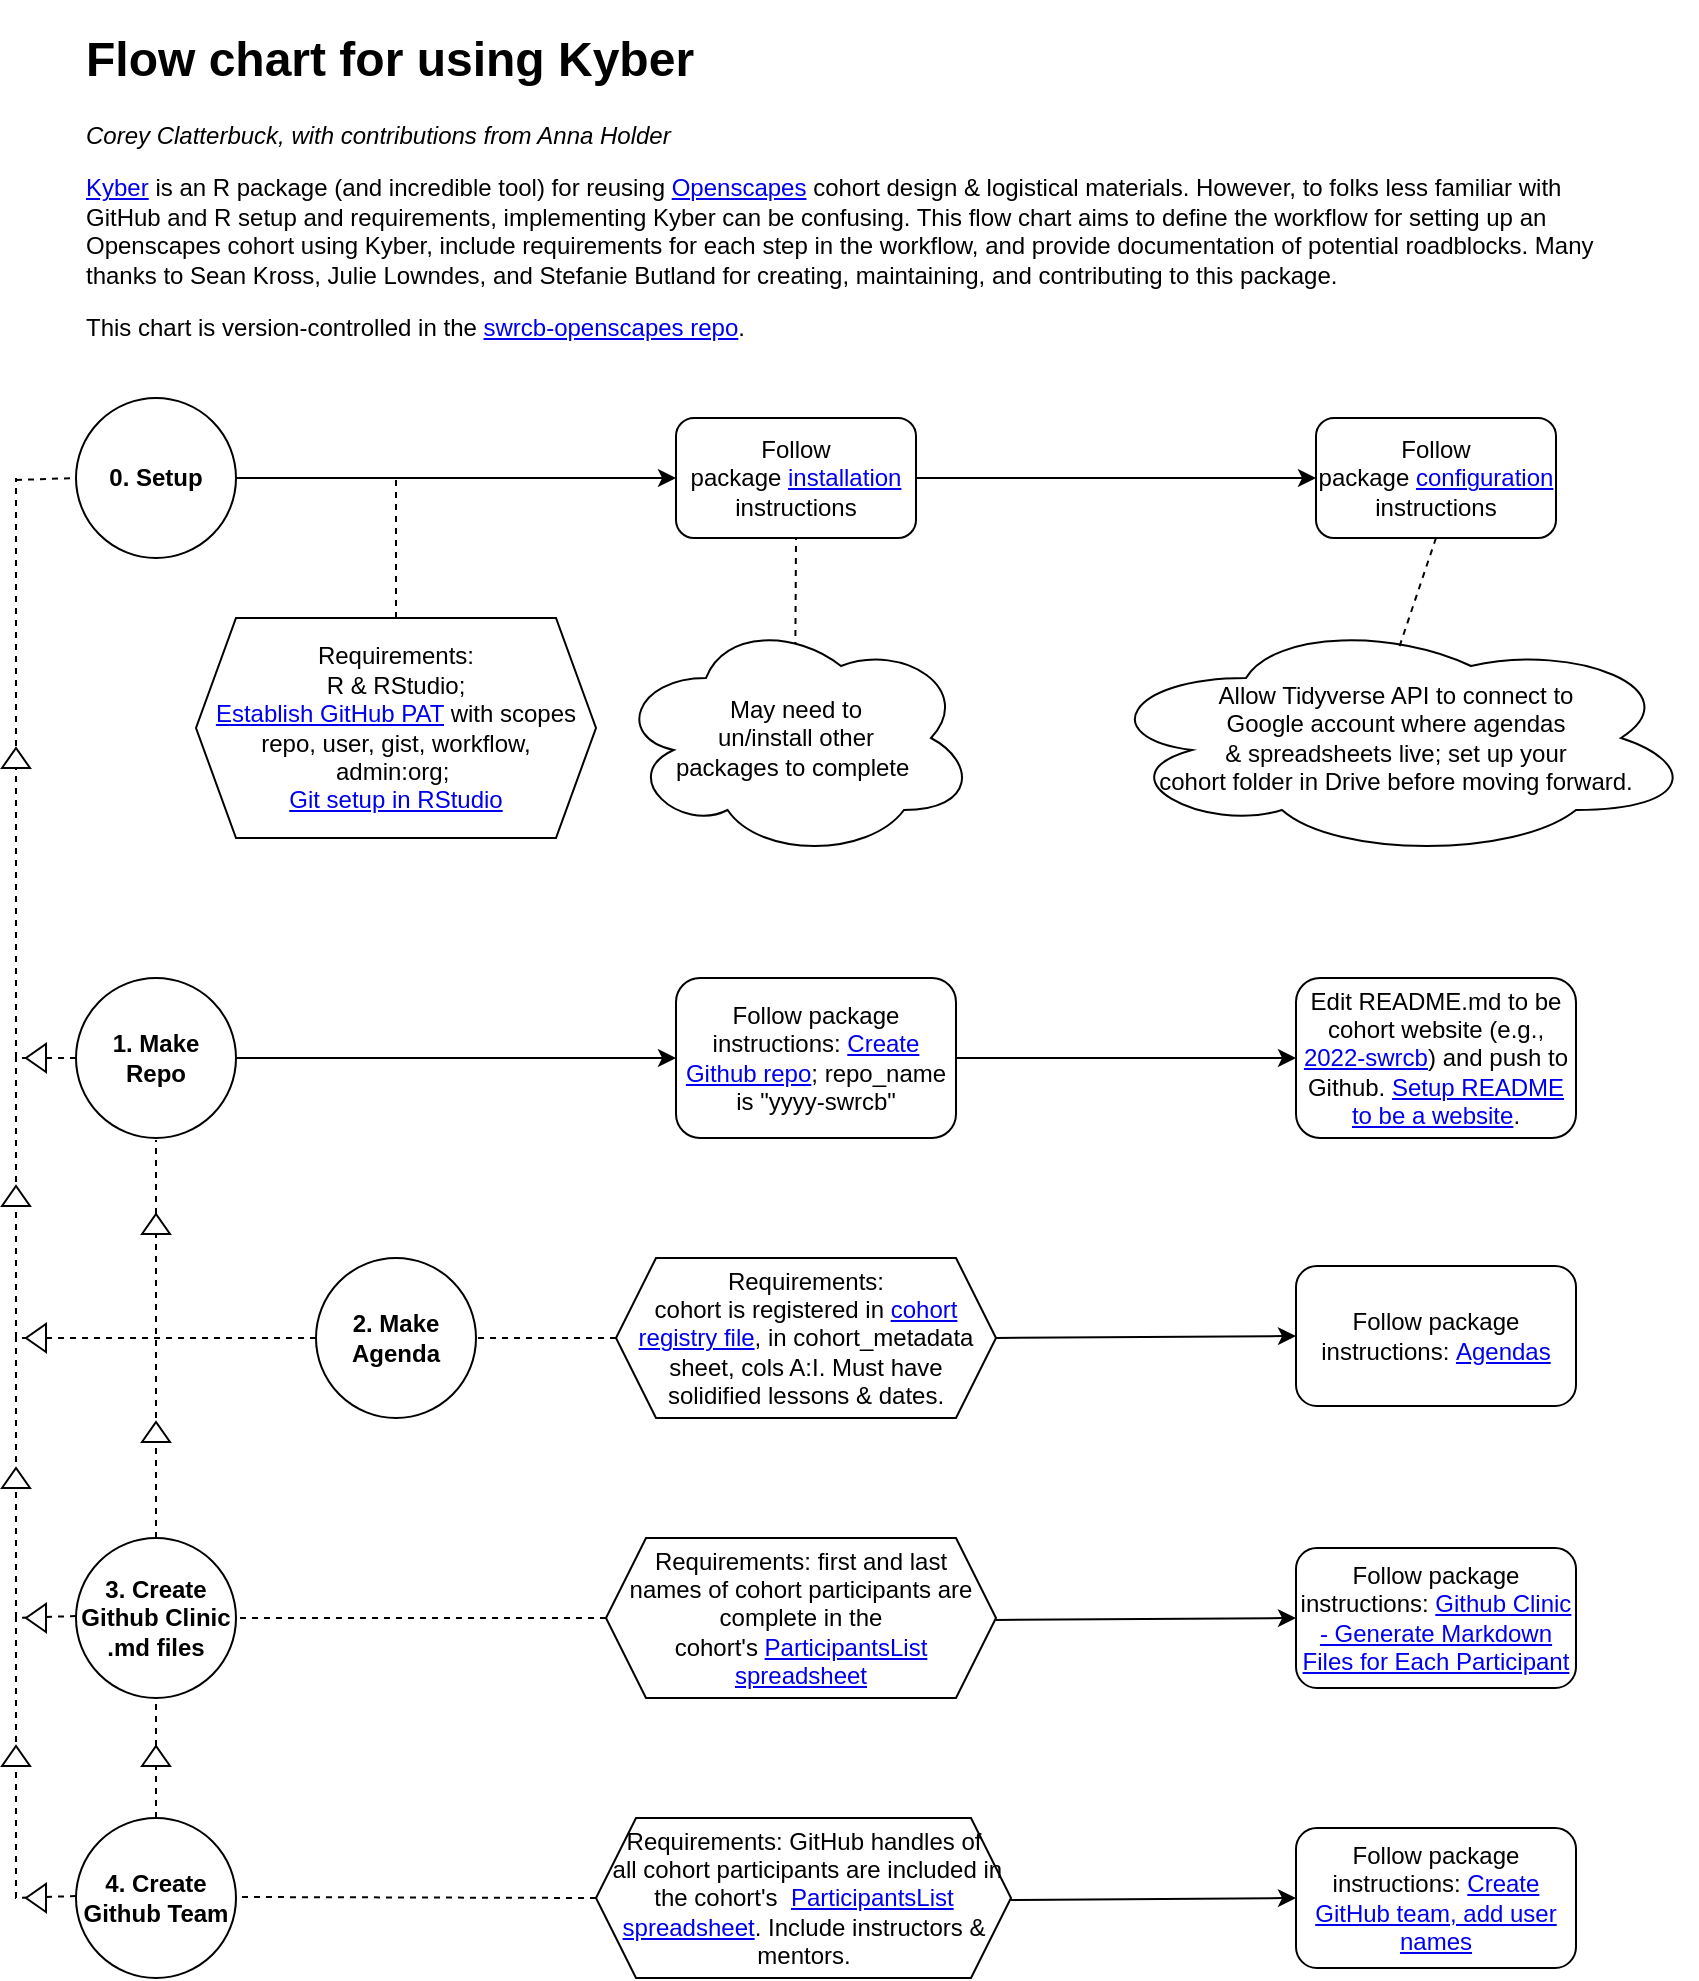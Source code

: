 <mxfile version="21.4.0" type="github">
  <diagram name="Page-1" id="2YBvvXClWsGukQMizWep">
    <mxGraphModel dx="1155" dy="663" grid="1" gridSize="10" guides="1" tooltips="1" connect="1" arrows="1" fold="1" page="1" pageScale="1" pageWidth="850" pageHeight="1100" math="0" shadow="0">
      <root>
        <mxCell id="0" />
        <mxCell id="1" parent="0" />
        <mxCell id="NNKT52EiWI1NoeeISoCc-1" value="Requirements:&lt;br&gt;R &amp;amp; RStudio; &lt;br&gt;&lt;a href=&quot;https://happygitwithr.com/https-pat.html&quot;&gt;Establish GitHub PAT&lt;/a&gt; with scopes repo, user, gist, workflow, &lt;br&gt;admin:org;&amp;nbsp;&lt;br&gt;&lt;a href=&quot;https://happygitwithr.com/connect-intro.html&quot;&gt;Git setup in RStudio&lt;/a&gt;" style="shape=hexagon;perimeter=hexagonPerimeter2;whiteSpace=wrap;html=1;fixedSize=1;" parent="1" vertex="1">
          <mxGeometry x="100" y="309" width="200" height="110" as="geometry" />
        </mxCell>
        <mxCell id="NNKT52EiWI1NoeeISoCc-2" value="&lt;b&gt;0. Setup&lt;/b&gt;" style="ellipse;whiteSpace=wrap;html=1;aspect=fixed;" parent="1" vertex="1">
          <mxGeometry x="40" y="199" width="80" height="80" as="geometry" />
        </mxCell>
        <mxCell id="NNKT52EiWI1NoeeISoCc-3" value="Follow package&amp;nbsp;&lt;a href=&quot;https://github.com/openscapes/kyber#installation&quot;&gt;installation&lt;/a&gt; instructions" style="rounded=1;whiteSpace=wrap;html=1;" parent="1" vertex="1">
          <mxGeometry x="340" y="209" width="120" height="60" as="geometry" />
        </mxCell>
        <mxCell id="NNKT52EiWI1NoeeISoCc-10" value="" style="endArrow=none;dashed=1;html=1;rounded=0;exitX=0.5;exitY=0;exitDx=0;exitDy=0;" parent="1" source="NNKT52EiWI1NoeeISoCc-1" edge="1">
          <mxGeometry width="50" height="50" relative="1" as="geometry">
            <mxPoint x="80" y="359" as="sourcePoint" />
            <mxPoint x="200" y="239" as="targetPoint" />
            <Array as="points" />
          </mxGeometry>
        </mxCell>
        <mxCell id="NNKT52EiWI1NoeeISoCc-12" value="" style="endArrow=none;dashed=1;html=1;rounded=0;entryX=0.5;entryY=1;entryDx=0;entryDy=0;exitX=0.493;exitY=0.1;exitDx=0;exitDy=0;exitPerimeter=0;" parent="1" target="NNKT52EiWI1NoeeISoCc-3" edge="1">
          <mxGeometry width="50" height="50" relative="1" as="geometry">
            <mxPoint x="399.44" y="366" as="sourcePoint" />
            <mxPoint x="400.56" y="309" as="targetPoint" />
          </mxGeometry>
        </mxCell>
        <mxCell id="NNKT52EiWI1NoeeISoCc-13" value="" style="endArrow=classic;html=1;rounded=0;entryX=0;entryY=0.5;entryDx=0;entryDy=0;exitX=1;exitY=0.5;exitDx=0;exitDy=0;" parent="1" source="NNKT52EiWI1NoeeISoCc-2" target="NNKT52EiWI1NoeeISoCc-3" edge="1">
          <mxGeometry width="50" height="50" relative="1" as="geometry">
            <mxPoint x="161" y="304" as="sourcePoint" />
            <mxPoint x="211" y="254" as="targetPoint" />
          </mxGeometry>
        </mxCell>
        <mxCell id="NNKT52EiWI1NoeeISoCc-14" value="Follow package&amp;nbsp;&lt;a href=&quot;https://github.com/openscapes/kyber#configuration&quot;&gt;configuration&lt;/a&gt; instructions" style="rounded=1;whiteSpace=wrap;html=1;" parent="1" vertex="1">
          <mxGeometry x="660" y="209" width="120" height="60" as="geometry" />
        </mxCell>
        <mxCell id="NNKT52EiWI1NoeeISoCc-15" value="" style="endArrow=classic;html=1;rounded=0;entryX=0;entryY=0.5;entryDx=0;entryDy=0;exitX=1;exitY=0.5;exitDx=0;exitDy=0;" parent="1" source="NNKT52EiWI1NoeeISoCc-3" target="NNKT52EiWI1NoeeISoCc-14" edge="1">
          <mxGeometry width="50" height="50" relative="1" as="geometry">
            <mxPoint x="460" y="299" as="sourcePoint" />
            <mxPoint x="510" y="249" as="targetPoint" />
          </mxGeometry>
        </mxCell>
        <mxCell id="NNKT52EiWI1NoeeISoCc-16" value="May need to&lt;br&gt;un/install other&lt;br&gt;packages to complete&amp;nbsp;" style="ellipse;shape=cloud;whiteSpace=wrap;html=1;" parent="1" vertex="1">
          <mxGeometry x="310" y="309" width="180" height="120" as="geometry" />
        </mxCell>
        <mxCell id="NNKT52EiWI1NoeeISoCc-17" value="Allow Tidyverse API to connect to&lt;br&gt;Google account where agendas&lt;br&gt;&amp;amp; spreadsheets live; set up your&lt;br&gt;cohort folder in Drive before moving&amp;nbsp;forward." style="ellipse;shape=cloud;whiteSpace=wrap;html=1;" parent="1" vertex="1">
          <mxGeometry x="550" y="309" width="300" height="120" as="geometry" />
        </mxCell>
        <mxCell id="NNKT52EiWI1NoeeISoCc-20" value="" style="endArrow=none;dashed=1;html=1;rounded=0;exitX=0.506;exitY=0.117;exitDx=0;exitDy=0;exitPerimeter=0;entryX=0.5;entryY=1;entryDx=0;entryDy=0;" parent="1" source="NNKT52EiWI1NoeeISoCc-17" target="NNKT52EiWI1NoeeISoCc-14" edge="1">
          <mxGeometry width="50" height="50" relative="1" as="geometry">
            <mxPoint x="550" y="359" as="sourcePoint" />
            <mxPoint x="600" y="309" as="targetPoint" />
          </mxGeometry>
        </mxCell>
        <mxCell id="NNKT52EiWI1NoeeISoCc-22" value="1. Make&lt;br&gt;Repo" style="ellipse;whiteSpace=wrap;html=1;aspect=fixed;fontStyle=1" parent="1" vertex="1">
          <mxGeometry x="40" y="489" width="80" height="80" as="geometry" />
        </mxCell>
        <mxCell id="NNKT52EiWI1NoeeISoCc-26" value="Follow package instructions:&amp;nbsp;&lt;a href=&quot;https://github.com/openscapes/kyber#create-github-repo&quot;&gt;Create Github repo&lt;/a&gt;; repo_name is &quot;yyyy-swrcb&quot;" style="rounded=1;whiteSpace=wrap;html=1;" parent="1" vertex="1">
          <mxGeometry x="340" y="489" width="140" height="80" as="geometry" />
        </mxCell>
        <mxCell id="NNKT52EiWI1NoeeISoCc-27" value="Edit README.md to be cohort website (e.g., &lt;a href=&quot;https://github.com/Openscapes/2022-swrcb&quot;&gt;2022-swrcb&lt;/a&gt;) and push to Github. &lt;a href=&quot;https://www.youtube.com/watch?v=HIAvNi-4TkU&quot;&gt;Setup README to be a website&lt;/a&gt;." style="rounded=1;whiteSpace=wrap;html=1;" parent="1" vertex="1">
          <mxGeometry x="650" y="489" width="140" height="80" as="geometry" />
        </mxCell>
        <mxCell id="NNKT52EiWI1NoeeISoCc-28" value="2. Make&lt;br&gt;Agenda" style="ellipse;whiteSpace=wrap;html=1;aspect=fixed;fontStyle=1" parent="1" vertex="1">
          <mxGeometry x="160" y="629" width="80" height="80" as="geometry" />
        </mxCell>
        <mxCell id="NNKT52EiWI1NoeeISoCc-29" value="3. Create Github Clinic .md files" style="ellipse;whiteSpace=wrap;html=1;aspect=fixed;fontStyle=1" parent="1" vertex="1">
          <mxGeometry x="40" y="769" width="80" height="80" as="geometry" />
        </mxCell>
        <mxCell id="NNKT52EiWI1NoeeISoCc-30" value="4. Create Github Team" style="ellipse;whiteSpace=wrap;html=1;aspect=fixed;fontStyle=1" parent="1" vertex="1">
          <mxGeometry x="40" y="909" width="80" height="80" as="geometry" />
        </mxCell>
        <mxCell id="NNKT52EiWI1NoeeISoCc-31" value="" style="endArrow=classic;html=1;rounded=0;entryX=0;entryY=0.5;entryDx=0;entryDy=0;exitX=1;exitY=0.5;exitDx=0;exitDy=0;" parent="1" source="NNKT52EiWI1NoeeISoCc-22" target="NNKT52EiWI1NoeeISoCc-26" edge="1">
          <mxGeometry width="50" height="50" relative="1" as="geometry">
            <mxPoint x="120" y="519.5" as="sourcePoint" />
            <mxPoint x="260" y="519.5" as="targetPoint" />
            <Array as="points" />
          </mxGeometry>
        </mxCell>
        <mxCell id="NNKT52EiWI1NoeeISoCc-32" value="" style="endArrow=classic;html=1;rounded=0;entryX=0;entryY=0.5;entryDx=0;entryDy=0;exitX=1;exitY=0.5;exitDx=0;exitDy=0;" parent="1" source="NNKT52EiWI1NoeeISoCc-26" target="NNKT52EiWI1NoeeISoCc-27" edge="1">
          <mxGeometry width="50" height="50" relative="1" as="geometry">
            <mxPoint x="480" y="519.5" as="sourcePoint" />
            <mxPoint x="620" y="519.5" as="targetPoint" />
          </mxGeometry>
        </mxCell>
        <mxCell id="NNKT52EiWI1NoeeISoCc-33" value="" style="endArrow=classic;html=1;rounded=0;entryX=0;entryY=0.5;entryDx=0;entryDy=0;exitX=1;exitY=0.5;exitDx=0;exitDy=0;" parent="1" source="NNKT52EiWI1NoeeISoCc-35" target="NNKT52EiWI1NoeeISoCc-40" edge="1">
          <mxGeometry width="50" height="50" relative="1" as="geometry">
            <mxPoint x="430" y="659" as="sourcePoint" />
            <mxPoint x="650" y="659.5" as="targetPoint" />
          </mxGeometry>
        </mxCell>
        <mxCell id="NNKT52EiWI1NoeeISoCc-35" value="Requirements: &lt;br&gt;cohort is registered in &lt;a href=&quot;https://docs.google.com/spreadsheets/d/1Ys9KiTXXmZ_laBoCV2QWEm7AcnGSVQaXvm2xpi4XTSc/edit#gid=695033382&quot;&gt;cohort registry file&lt;/a&gt;, in cohort_metadata sheet, cols A:I. Must have &lt;br&gt;solidified lessons &amp;amp; dates." style="shape=hexagon;perimeter=hexagonPerimeter2;whiteSpace=wrap;html=1;fixedSize=1;" parent="1" vertex="1">
          <mxGeometry x="310" y="629" width="190" height="80" as="geometry" />
        </mxCell>
        <mxCell id="NNKT52EiWI1NoeeISoCc-37" value="" style="endArrow=none;dashed=1;html=1;rounded=0;entryX=1;entryY=0.5;entryDx=0;entryDy=0;exitX=0;exitY=0.5;exitDx=0;exitDy=0;" parent="1" source="NNKT52EiWI1NoeeISoCc-35" target="NNKT52EiWI1NoeeISoCc-28" edge="1">
          <mxGeometry width="50" height="50" relative="1" as="geometry">
            <mxPoint x="80" y="738" as="sourcePoint" />
            <mxPoint x="370" y="598" as="targetPoint" />
          </mxGeometry>
        </mxCell>
        <mxCell id="NNKT52EiWI1NoeeISoCc-40" value="Follow package instructions:&amp;nbsp;&lt;a href=&quot;https://github.com/Openscapes/kyber#agendas&quot;&gt;Agendas&lt;/a&gt;" style="rounded=1;whiteSpace=wrap;html=1;" parent="1" vertex="1">
          <mxGeometry x="650" y="633" width="140" height="70" as="geometry" />
        </mxCell>
        <mxCell id="NNKT52EiWI1NoeeISoCc-41" value="&lt;span style=&quot;font-weight: normal;&quot;&gt;Requirements: first and last &lt;br&gt;names of cohort participants are complete in the cohort&#39;s&amp;nbsp;&lt;a href=&quot;https://docs.google.com/spreadsheets/d/1bN80xSd0dkGEKpdAb0s8OmL_8aAF_wzR04DA1h8uZCY/edit#gid=0&quot;&gt;ParticipantsList spreadsheet&lt;/a&gt;&lt;/span&gt;" style="shape=hexagon;perimeter=hexagonPerimeter2;whiteSpace=wrap;html=1;fixedSize=1;fontStyle=1;" parent="1" vertex="1">
          <mxGeometry x="305" y="769" width="195" height="80" as="geometry" />
        </mxCell>
        <mxCell id="NNKT52EiWI1NoeeISoCc-44" value="&lt;span style=&quot;font-weight: normal;&quot;&gt;Requirements: GitHub handles of&lt;br&gt;&amp;nbsp;all cohort participants are included in the cohort&#39;s&amp;nbsp;&amp;nbsp;&lt;a href=&quot;https://docs.google.com/spreadsheets/d/1bN80xSd0dkGEKpdAb0s8OmL_8aAF_wzR04DA1h8uZCY/edit#gid=0&quot;&gt;ParticipantsList spreadsheet&lt;/a&gt;. Include instructors &amp;amp; mentors.&lt;/span&gt;" style="shape=hexagon;perimeter=hexagonPerimeter2;whiteSpace=wrap;html=1;fixedSize=1;fontStyle=1;" parent="1" vertex="1">
          <mxGeometry x="300" y="909" width="207.5" height="80" as="geometry" />
        </mxCell>
        <mxCell id="NNKT52EiWI1NoeeISoCc-45" value="" style="endArrow=none;dashed=1;html=1;rounded=0;exitX=0;exitY=0.5;exitDx=0;exitDy=0;" parent="1" source="NNKT52EiWI1NoeeISoCc-28" edge="1">
          <mxGeometry width="50" height="50" relative="1" as="geometry">
            <mxPoint x="350" y="729" as="sourcePoint" />
            <mxPoint x="10" y="529" as="targetPoint" />
            <Array as="points">
              <mxPoint x="10" y="669" />
            </Array>
          </mxGeometry>
        </mxCell>
        <mxCell id="NNKT52EiWI1NoeeISoCc-47" value="" style="endArrow=none;dashed=1;html=1;rounded=0;exitX=0;exitY=0.5;exitDx=0;exitDy=0;" parent="1" source="NNKT52EiWI1NoeeISoCc-22" edge="1">
          <mxGeometry width="50" height="50" relative="1" as="geometry">
            <mxPoint x="350" y="729" as="sourcePoint" />
            <mxPoint x="10" y="239" as="targetPoint" />
            <Array as="points">
              <mxPoint x="10" y="529" />
            </Array>
          </mxGeometry>
        </mxCell>
        <mxCell id="NNKT52EiWI1NoeeISoCc-48" value="" style="endArrow=none;dashed=1;html=1;rounded=0;exitX=0;exitY=0.5;exitDx=0;exitDy=0;" parent="1" edge="1">
          <mxGeometry width="50" height="50" relative="1" as="geometry">
            <mxPoint x="40" y="808" as="sourcePoint" />
            <mxPoint x="10" y="669" as="targetPoint" />
            <Array as="points">
              <mxPoint x="10" y="809" />
            </Array>
          </mxGeometry>
        </mxCell>
        <mxCell id="NNKT52EiWI1NoeeISoCc-49" value="" style="endArrow=none;dashed=1;html=1;rounded=0;exitX=0;exitY=0.5;exitDx=0;exitDy=0;" parent="1" edge="1">
          <mxGeometry width="50" height="50" relative="1" as="geometry">
            <mxPoint x="40" y="948" as="sourcePoint" />
            <mxPoint x="10" y="809" as="targetPoint" />
            <Array as="points">
              <mxPoint x="10" y="949" />
            </Array>
          </mxGeometry>
        </mxCell>
        <mxCell id="NNKT52EiWI1NoeeISoCc-50" value="" style="endArrow=none;dashed=1;html=1;rounded=0;entryX=1;entryY=0.5;entryDx=0;entryDy=0;exitX=0;exitY=0.5;exitDx=0;exitDy=0;" parent="1" edge="1" target="NNKT52EiWI1NoeeISoCc-29" source="NNKT52EiWI1NoeeISoCc-41">
          <mxGeometry width="50" height="50" relative="1" as="geometry">
            <mxPoint x="260" y="830" as="sourcePoint" />
            <mxPoint x="160" y="830" as="targetPoint" />
          </mxGeometry>
        </mxCell>
        <mxCell id="NNKT52EiWI1NoeeISoCc-51" value="" style="endArrow=none;dashed=1;html=1;rounded=0;entryX=1;entryY=0.5;entryDx=0;entryDy=0;exitX=0;exitY=0.5;exitDx=0;exitDy=0;" parent="1" source="NNKT52EiWI1NoeeISoCc-44" edge="1">
          <mxGeometry width="50" height="50" relative="1" as="geometry">
            <mxPoint x="312.5" y="949.5" as="sourcePoint" />
            <mxPoint x="122.5" y="948.5" as="targetPoint" />
          </mxGeometry>
        </mxCell>
        <mxCell id="NNKT52EiWI1NoeeISoCc-52" value="" style="endArrow=classic;html=1;rounded=0;entryX=0;entryY=0.5;entryDx=0;entryDy=0;exitX=1;exitY=0.5;exitDx=0;exitDy=0;" parent="1" target="NNKT52EiWI1NoeeISoCc-53" edge="1">
          <mxGeometry width="50" height="50" relative="1" as="geometry">
            <mxPoint x="500" y="810" as="sourcePoint" />
            <mxPoint x="650" y="800.5" as="targetPoint" />
          </mxGeometry>
        </mxCell>
        <mxCell id="NNKT52EiWI1NoeeISoCc-53" value="Follow package instructions: &lt;a href=&quot;https://github.com/Openscapes/kyber#github-clinic---generate-markdown-files-for-each-participant&quot;&gt;Github Clinic - Generate Markdown Files for Each Participant&lt;/a&gt;" style="rounded=1;whiteSpace=wrap;html=1;" parent="1" vertex="1">
          <mxGeometry x="650" y="774" width="140" height="70" as="geometry" />
        </mxCell>
        <mxCell id="NNKT52EiWI1NoeeISoCc-54" value="" style="endArrow=classic;html=1;rounded=0;exitX=1;exitY=0.5;exitDx=0;exitDy=0;entryX=0;entryY=0.5;entryDx=0;entryDy=0;" parent="1" target="NNKT52EiWI1NoeeISoCc-55" edge="1">
          <mxGeometry width="50" height="50" relative="1" as="geometry">
            <mxPoint x="507.5" y="950" as="sourcePoint" />
            <mxPoint x="640" y="949" as="targetPoint" />
          </mxGeometry>
        </mxCell>
        <mxCell id="NNKT52EiWI1NoeeISoCc-55" value="Follow package instructions: &lt;a href=&quot;https://github.com/Openscapes/kyber#create-github-team-add-usernames&quot;&gt;Create GitHub team, add user names&lt;/a&gt;" style="rounded=1;whiteSpace=wrap;html=1;" parent="1" vertex="1">
          <mxGeometry x="650" y="914" width="140" height="70" as="geometry" />
        </mxCell>
        <mxCell id="NNKT52EiWI1NoeeISoCc-56" value="&lt;h1&gt;Flow chart for using Kyber&lt;/h1&gt;&lt;p&gt;&lt;i&gt;Corey Clatterbuck, with contributions from Anna Holder&lt;/i&gt;&lt;/p&gt;&lt;p&gt;&lt;a href=&quot;https://github.com/Openscapes/kyber&quot;&gt;Kyber&lt;/a&gt; is an R package (and incredible tool) for reusing &lt;a href=&quot;https://openscapes.github.io/approach-guide/&quot;&gt;Openscapes&lt;/a&gt;&amp;nbsp;cohort design &amp;amp; logistical materials. However, to folks less familiar with GitHub and R setup and requirements, implementing Kyber can be confusing. This flow chart aims to define the workflow for setting up an Openscapes cohort using Kyber, include requirements for each step in the workflow, and provide documentation of potential roadblocks. Many thanks to Sean Kross, Julie Lowndes, and Stefanie Butland for creating, maintaining, and contributing to this package.&amp;nbsp;&lt;/p&gt;&lt;p&gt;This chart is version-controlled in the &lt;a href=&quot;https://github.com/CAWaterBoardDataCenter/swrcb-openscapes&quot;&gt;swrcb-openscapes repo&lt;/a&gt;.&lt;/p&gt;" style="text;html=1;strokeColor=none;fillColor=none;spacing=5;spacingTop=-20;whiteSpace=wrap;overflow=hidden;rounded=0;" parent="1" vertex="1">
          <mxGeometry x="40" y="10" width="770" height="170" as="geometry" />
        </mxCell>
        <mxCell id="FOCxhA3XRHWHdZon7XVK-3" value="" style="orthogonalLoop=1;jettySize=auto;html=1;rounded=0;entryX=0;entryY=0.5;entryDx=0;entryDy=0;dashed=1;endArrow=none;endFill=0;" parent="1" target="NNKT52EiWI1NoeeISoCc-2" edge="1">
          <mxGeometry width="80" relative="1" as="geometry">
            <mxPoint x="10" y="240" as="sourcePoint" />
            <mxPoint x="140" y="440" as="targetPoint" />
          </mxGeometry>
        </mxCell>
        <mxCell id="LxMA-Vu0oBv7-q3rCTQX-1" value="" style="triangle;whiteSpace=wrap;html=1;fontFamily=Helvetica;fontSize=12;fontColor=#000000;align=center;strokeColor=#000000;fillColor=#ffffff;rotation=-90;" connectable="0" vertex="1" parent="1">
          <mxGeometry x="5" y="372" width="10" height="14" as="geometry" />
        </mxCell>
        <mxCell id="LxMA-Vu0oBv7-q3rCTQX-2" value="" style="triangle;whiteSpace=wrap;html=1;fontFamily=Helvetica;fontSize=12;fontColor=#000000;align=center;strokeColor=#000000;fillColor=#ffffff;rotation=-90;" connectable="0" vertex="1" parent="1">
          <mxGeometry x="5" y="591" width="10" height="14" as="geometry" />
        </mxCell>
        <mxCell id="LxMA-Vu0oBv7-q3rCTQX-3" value="" style="triangle;whiteSpace=wrap;html=1;fontFamily=Helvetica;fontSize=12;fontColor=#000000;align=center;strokeColor=#000000;fillColor=#ffffff;rotation=-90;" connectable="0" vertex="1" parent="1">
          <mxGeometry x="5" y="732" width="10" height="14" as="geometry" />
        </mxCell>
        <mxCell id="LxMA-Vu0oBv7-q3rCTQX-4" value="" style="triangle;whiteSpace=wrap;html=1;fontFamily=Helvetica;fontSize=12;fontColor=#000000;align=center;strokeColor=#000000;fillColor=#ffffff;rotation=-90;" connectable="0" vertex="1" parent="1">
          <mxGeometry x="5" y="871" width="10" height="14" as="geometry" />
        </mxCell>
        <mxCell id="LxMA-Vu0oBv7-q3rCTQX-5" value="" style="triangle;whiteSpace=wrap;html=1;fontFamily=Helvetica;fontSize=12;fontColor=#000000;align=center;strokeColor=#000000;fillColor=#ffffff;rotation=-180;" connectable="0" vertex="1" parent="1">
          <mxGeometry x="15" y="802" width="10" height="14" as="geometry" />
        </mxCell>
        <mxCell id="LxMA-Vu0oBv7-q3rCTQX-6" value="" style="triangle;whiteSpace=wrap;html=1;fontFamily=Helvetica;fontSize=12;fontColor=#000000;align=center;strokeColor=#000000;fillColor=#ffffff;rotation=-180;" connectable="0" vertex="1" parent="1">
          <mxGeometry x="15" y="942" width="10" height="14" as="geometry" />
        </mxCell>
        <mxCell id="LxMA-Vu0oBv7-q3rCTQX-7" value="" style="triangle;whiteSpace=wrap;html=1;fontFamily=Helvetica;fontSize=12;fontColor=#000000;align=center;strokeColor=#000000;fillColor=#ffffff;rotation=-180;" connectable="0" vertex="1" parent="1">
          <mxGeometry x="15" y="662" width="10" height="14" as="geometry" />
        </mxCell>
        <mxCell id="LxMA-Vu0oBv7-q3rCTQX-8" value="" style="triangle;whiteSpace=wrap;html=1;fontFamily=Helvetica;fontSize=12;fontColor=#000000;align=center;strokeColor=#000000;fillColor=#ffffff;rotation=-180;" connectable="0" vertex="1" parent="1">
          <mxGeometry x="15" y="522" width="10" height="14" as="geometry" />
        </mxCell>
        <mxCell id="LxMA-Vu0oBv7-q3rCTQX-10" value="" style="endArrow=none;dashed=1;html=1;rounded=0;exitX=0.5;exitY=0;exitDx=0;exitDy=0;" edge="1" parent="1" source="NNKT52EiWI1NoeeISoCc-29">
          <mxGeometry width="50" height="50" relative="1" as="geometry">
            <mxPoint x="410" y="710" as="sourcePoint" />
            <mxPoint x="80" y="570" as="targetPoint" />
          </mxGeometry>
        </mxCell>
        <mxCell id="LxMA-Vu0oBv7-q3rCTQX-11" value="" style="triangle;whiteSpace=wrap;html=1;fontFamily=Helvetica;fontSize=12;fontColor=#000000;align=center;strokeColor=#000000;fillColor=#ffffff;rotation=-90;" connectable="0" vertex="1" parent="1">
          <mxGeometry x="75" y="605" width="10" height="14" as="geometry" />
        </mxCell>
        <mxCell id="LxMA-Vu0oBv7-q3rCTQX-12" value="" style="triangle;whiteSpace=wrap;html=1;fontFamily=Helvetica;fontSize=12;fontColor=#000000;align=center;strokeColor=#000000;fillColor=#ffffff;rotation=-90;" connectable="0" vertex="1" parent="1">
          <mxGeometry x="75" y="709" width="10" height="14" as="geometry" />
        </mxCell>
        <mxCell id="LxMA-Vu0oBv7-q3rCTQX-14" value="" style="endArrow=none;dashed=1;html=1;rounded=0;exitX=0.5;exitY=0;exitDx=0;exitDy=0;entryX=0.5;entryY=1;entryDx=0;entryDy=0;" edge="1" parent="1" source="NNKT52EiWI1NoeeISoCc-30" target="NNKT52EiWI1NoeeISoCc-29">
          <mxGeometry width="50" height="50" relative="1" as="geometry">
            <mxPoint x="410" y="710" as="sourcePoint" />
            <mxPoint x="460" y="660" as="targetPoint" />
          </mxGeometry>
        </mxCell>
        <mxCell id="LxMA-Vu0oBv7-q3rCTQX-15" value="" style="triangle;whiteSpace=wrap;html=1;fontFamily=Helvetica;fontSize=12;fontColor=#000000;align=center;strokeColor=#000000;fillColor=#ffffff;rotation=-90;" connectable="0" vertex="1" parent="1">
          <mxGeometry x="75" y="871" width="10" height="14" as="geometry" />
        </mxCell>
      </root>
    </mxGraphModel>
  </diagram>
</mxfile>
